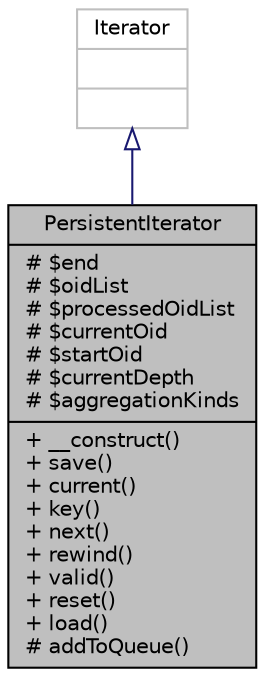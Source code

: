 digraph "PersistentIterator"
{
  edge [fontname="Helvetica",fontsize="10",labelfontname="Helvetica",labelfontsize="10"];
  node [fontname="Helvetica",fontsize="10",shape=record];
  Node0 [label="{PersistentIterator\n|# $end\l# $oidList\l# $processedOidList\l# $currentOid\l# $startOid\l# $currentDepth\l# $aggregationKinds\l|+ __construct()\l+ save()\l+ current()\l+ key()\l+ next()\l+ rewind()\l+ valid()\l+ reset()\l+ load()\l# addToQueue()\l}",height=0.2,width=0.4,color="black", fillcolor="grey75", style="filled", fontcolor="black"];
  Node1 -> Node0 [dir="back",color="midnightblue",fontsize="10",style="solid",arrowtail="onormal",fontname="Helvetica"];
  Node1 [label="{Iterator\n||}",height=0.2,width=0.4,color="grey75", fillcolor="white", style="filled"];
}
